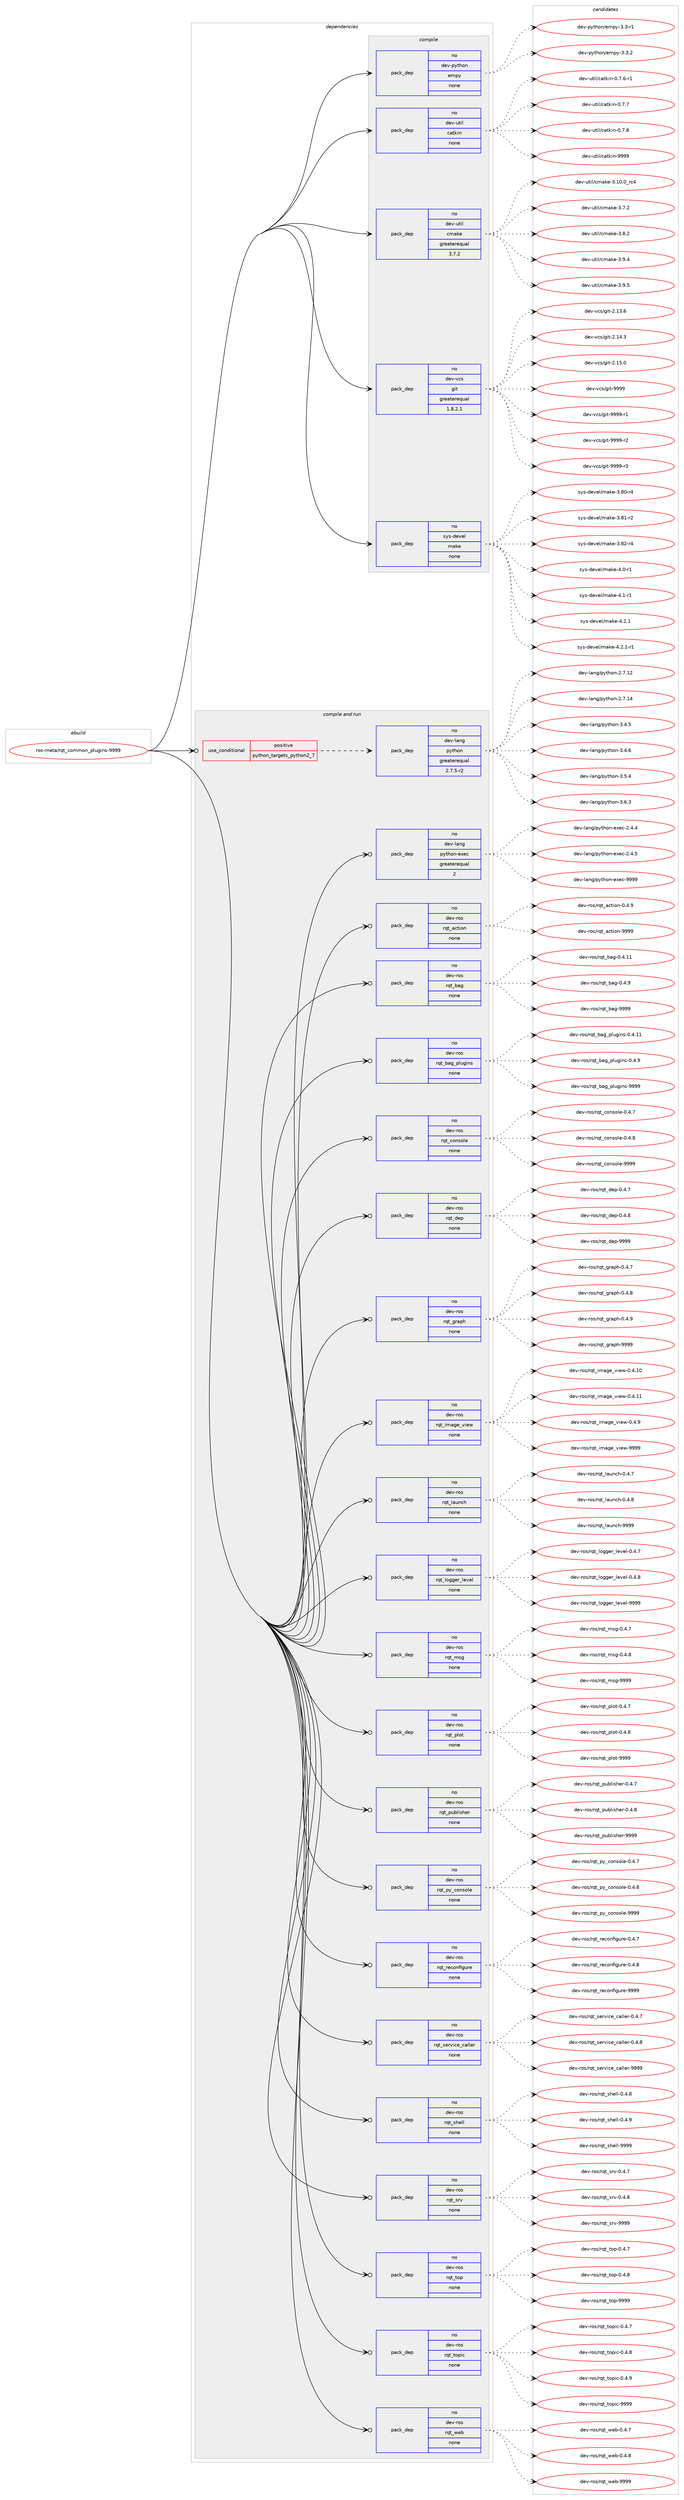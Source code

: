 digraph prolog {

# *************
# Graph options
# *************

newrank=true;
concentrate=true;
compound=true;
graph [rankdir=LR,fontname=Helvetica,fontsize=10,ranksep=1.5];#, ranksep=2.5, nodesep=0.2];
edge  [arrowhead=vee];
node  [fontname=Helvetica,fontsize=10];

# **********
# The ebuild
# **********

subgraph cluster_leftcol {
color=gray;
rank=same;
label=<<i>ebuild</i>>;
id [label="ros-meta/rqt_common_plugins-9999", color=red, width=4, href="../ros-meta/rqt_common_plugins-9999.svg"];
}

# ****************
# The dependencies
# ****************

subgraph cluster_midcol {
color=gray;
label=<<i>dependencies</i>>;
subgraph cluster_compile {
fillcolor="#eeeeee";
style=filled;
label=<<i>compile</i>>;
subgraph pack326356 {
dependency443090 [label=<<TABLE BORDER="0" CELLBORDER="1" CELLSPACING="0" CELLPADDING="4" WIDTH="220"><TR><TD ROWSPAN="6" CELLPADDING="30">pack_dep</TD></TR><TR><TD WIDTH="110">no</TD></TR><TR><TD>dev-python</TD></TR><TR><TD>empy</TD></TR><TR><TD>none</TD></TR><TR><TD></TD></TR></TABLE>>, shape=none, color=blue];
}
id:e -> dependency443090:w [weight=20,style="solid",arrowhead="vee"];
subgraph pack326357 {
dependency443091 [label=<<TABLE BORDER="0" CELLBORDER="1" CELLSPACING="0" CELLPADDING="4" WIDTH="220"><TR><TD ROWSPAN="6" CELLPADDING="30">pack_dep</TD></TR><TR><TD WIDTH="110">no</TD></TR><TR><TD>dev-util</TD></TR><TR><TD>catkin</TD></TR><TR><TD>none</TD></TR><TR><TD></TD></TR></TABLE>>, shape=none, color=blue];
}
id:e -> dependency443091:w [weight=20,style="solid",arrowhead="vee"];
subgraph pack326358 {
dependency443092 [label=<<TABLE BORDER="0" CELLBORDER="1" CELLSPACING="0" CELLPADDING="4" WIDTH="220"><TR><TD ROWSPAN="6" CELLPADDING="30">pack_dep</TD></TR><TR><TD WIDTH="110">no</TD></TR><TR><TD>dev-util</TD></TR><TR><TD>cmake</TD></TR><TR><TD>greaterequal</TD></TR><TR><TD>3.7.2</TD></TR></TABLE>>, shape=none, color=blue];
}
id:e -> dependency443092:w [weight=20,style="solid",arrowhead="vee"];
subgraph pack326359 {
dependency443093 [label=<<TABLE BORDER="0" CELLBORDER="1" CELLSPACING="0" CELLPADDING="4" WIDTH="220"><TR><TD ROWSPAN="6" CELLPADDING="30">pack_dep</TD></TR><TR><TD WIDTH="110">no</TD></TR><TR><TD>dev-vcs</TD></TR><TR><TD>git</TD></TR><TR><TD>greaterequal</TD></TR><TR><TD>1.8.2.1</TD></TR></TABLE>>, shape=none, color=blue];
}
id:e -> dependency443093:w [weight=20,style="solid",arrowhead="vee"];
subgraph pack326360 {
dependency443094 [label=<<TABLE BORDER="0" CELLBORDER="1" CELLSPACING="0" CELLPADDING="4" WIDTH="220"><TR><TD ROWSPAN="6" CELLPADDING="30">pack_dep</TD></TR><TR><TD WIDTH="110">no</TD></TR><TR><TD>sys-devel</TD></TR><TR><TD>make</TD></TR><TR><TD>none</TD></TR><TR><TD></TD></TR></TABLE>>, shape=none, color=blue];
}
id:e -> dependency443094:w [weight=20,style="solid",arrowhead="vee"];
}
subgraph cluster_compileandrun {
fillcolor="#eeeeee";
style=filled;
label=<<i>compile and run</i>>;
subgraph cond109085 {
dependency443095 [label=<<TABLE BORDER="0" CELLBORDER="1" CELLSPACING="0" CELLPADDING="4"><TR><TD ROWSPAN="3" CELLPADDING="10">use_conditional</TD></TR><TR><TD>positive</TD></TR><TR><TD>python_targets_python2_7</TD></TR></TABLE>>, shape=none, color=red];
subgraph pack326361 {
dependency443096 [label=<<TABLE BORDER="0" CELLBORDER="1" CELLSPACING="0" CELLPADDING="4" WIDTH="220"><TR><TD ROWSPAN="6" CELLPADDING="30">pack_dep</TD></TR><TR><TD WIDTH="110">no</TD></TR><TR><TD>dev-lang</TD></TR><TR><TD>python</TD></TR><TR><TD>greaterequal</TD></TR><TR><TD>2.7.5-r2</TD></TR></TABLE>>, shape=none, color=blue];
}
dependency443095:e -> dependency443096:w [weight=20,style="dashed",arrowhead="vee"];
}
id:e -> dependency443095:w [weight=20,style="solid",arrowhead="odotvee"];
subgraph pack326362 {
dependency443097 [label=<<TABLE BORDER="0" CELLBORDER="1" CELLSPACING="0" CELLPADDING="4" WIDTH="220"><TR><TD ROWSPAN="6" CELLPADDING="30">pack_dep</TD></TR><TR><TD WIDTH="110">no</TD></TR><TR><TD>dev-lang</TD></TR><TR><TD>python-exec</TD></TR><TR><TD>greaterequal</TD></TR><TR><TD>2</TD></TR></TABLE>>, shape=none, color=blue];
}
id:e -> dependency443097:w [weight=20,style="solid",arrowhead="odotvee"];
subgraph pack326363 {
dependency443098 [label=<<TABLE BORDER="0" CELLBORDER="1" CELLSPACING="0" CELLPADDING="4" WIDTH="220"><TR><TD ROWSPAN="6" CELLPADDING="30">pack_dep</TD></TR><TR><TD WIDTH="110">no</TD></TR><TR><TD>dev-ros</TD></TR><TR><TD>rqt_action</TD></TR><TR><TD>none</TD></TR><TR><TD></TD></TR></TABLE>>, shape=none, color=blue];
}
id:e -> dependency443098:w [weight=20,style="solid",arrowhead="odotvee"];
subgraph pack326364 {
dependency443099 [label=<<TABLE BORDER="0" CELLBORDER="1" CELLSPACING="0" CELLPADDING="4" WIDTH="220"><TR><TD ROWSPAN="6" CELLPADDING="30">pack_dep</TD></TR><TR><TD WIDTH="110">no</TD></TR><TR><TD>dev-ros</TD></TR><TR><TD>rqt_bag</TD></TR><TR><TD>none</TD></TR><TR><TD></TD></TR></TABLE>>, shape=none, color=blue];
}
id:e -> dependency443099:w [weight=20,style="solid",arrowhead="odotvee"];
subgraph pack326365 {
dependency443100 [label=<<TABLE BORDER="0" CELLBORDER="1" CELLSPACING="0" CELLPADDING="4" WIDTH="220"><TR><TD ROWSPAN="6" CELLPADDING="30">pack_dep</TD></TR><TR><TD WIDTH="110">no</TD></TR><TR><TD>dev-ros</TD></TR><TR><TD>rqt_bag_plugins</TD></TR><TR><TD>none</TD></TR><TR><TD></TD></TR></TABLE>>, shape=none, color=blue];
}
id:e -> dependency443100:w [weight=20,style="solid",arrowhead="odotvee"];
subgraph pack326366 {
dependency443101 [label=<<TABLE BORDER="0" CELLBORDER="1" CELLSPACING="0" CELLPADDING="4" WIDTH="220"><TR><TD ROWSPAN="6" CELLPADDING="30">pack_dep</TD></TR><TR><TD WIDTH="110">no</TD></TR><TR><TD>dev-ros</TD></TR><TR><TD>rqt_console</TD></TR><TR><TD>none</TD></TR><TR><TD></TD></TR></TABLE>>, shape=none, color=blue];
}
id:e -> dependency443101:w [weight=20,style="solid",arrowhead="odotvee"];
subgraph pack326367 {
dependency443102 [label=<<TABLE BORDER="0" CELLBORDER="1" CELLSPACING="0" CELLPADDING="4" WIDTH="220"><TR><TD ROWSPAN="6" CELLPADDING="30">pack_dep</TD></TR><TR><TD WIDTH="110">no</TD></TR><TR><TD>dev-ros</TD></TR><TR><TD>rqt_dep</TD></TR><TR><TD>none</TD></TR><TR><TD></TD></TR></TABLE>>, shape=none, color=blue];
}
id:e -> dependency443102:w [weight=20,style="solid",arrowhead="odotvee"];
subgraph pack326368 {
dependency443103 [label=<<TABLE BORDER="0" CELLBORDER="1" CELLSPACING="0" CELLPADDING="4" WIDTH="220"><TR><TD ROWSPAN="6" CELLPADDING="30">pack_dep</TD></TR><TR><TD WIDTH="110">no</TD></TR><TR><TD>dev-ros</TD></TR><TR><TD>rqt_graph</TD></TR><TR><TD>none</TD></TR><TR><TD></TD></TR></TABLE>>, shape=none, color=blue];
}
id:e -> dependency443103:w [weight=20,style="solid",arrowhead="odotvee"];
subgraph pack326369 {
dependency443104 [label=<<TABLE BORDER="0" CELLBORDER="1" CELLSPACING="0" CELLPADDING="4" WIDTH="220"><TR><TD ROWSPAN="6" CELLPADDING="30">pack_dep</TD></TR><TR><TD WIDTH="110">no</TD></TR><TR><TD>dev-ros</TD></TR><TR><TD>rqt_image_view</TD></TR><TR><TD>none</TD></TR><TR><TD></TD></TR></TABLE>>, shape=none, color=blue];
}
id:e -> dependency443104:w [weight=20,style="solid",arrowhead="odotvee"];
subgraph pack326370 {
dependency443105 [label=<<TABLE BORDER="0" CELLBORDER="1" CELLSPACING="0" CELLPADDING="4" WIDTH="220"><TR><TD ROWSPAN="6" CELLPADDING="30">pack_dep</TD></TR><TR><TD WIDTH="110">no</TD></TR><TR><TD>dev-ros</TD></TR><TR><TD>rqt_launch</TD></TR><TR><TD>none</TD></TR><TR><TD></TD></TR></TABLE>>, shape=none, color=blue];
}
id:e -> dependency443105:w [weight=20,style="solid",arrowhead="odotvee"];
subgraph pack326371 {
dependency443106 [label=<<TABLE BORDER="0" CELLBORDER="1" CELLSPACING="0" CELLPADDING="4" WIDTH="220"><TR><TD ROWSPAN="6" CELLPADDING="30">pack_dep</TD></TR><TR><TD WIDTH="110">no</TD></TR><TR><TD>dev-ros</TD></TR><TR><TD>rqt_logger_level</TD></TR><TR><TD>none</TD></TR><TR><TD></TD></TR></TABLE>>, shape=none, color=blue];
}
id:e -> dependency443106:w [weight=20,style="solid",arrowhead="odotvee"];
subgraph pack326372 {
dependency443107 [label=<<TABLE BORDER="0" CELLBORDER="1" CELLSPACING="0" CELLPADDING="4" WIDTH="220"><TR><TD ROWSPAN="6" CELLPADDING="30">pack_dep</TD></TR><TR><TD WIDTH="110">no</TD></TR><TR><TD>dev-ros</TD></TR><TR><TD>rqt_msg</TD></TR><TR><TD>none</TD></TR><TR><TD></TD></TR></TABLE>>, shape=none, color=blue];
}
id:e -> dependency443107:w [weight=20,style="solid",arrowhead="odotvee"];
subgraph pack326373 {
dependency443108 [label=<<TABLE BORDER="0" CELLBORDER="1" CELLSPACING="0" CELLPADDING="4" WIDTH="220"><TR><TD ROWSPAN="6" CELLPADDING="30">pack_dep</TD></TR><TR><TD WIDTH="110">no</TD></TR><TR><TD>dev-ros</TD></TR><TR><TD>rqt_plot</TD></TR><TR><TD>none</TD></TR><TR><TD></TD></TR></TABLE>>, shape=none, color=blue];
}
id:e -> dependency443108:w [weight=20,style="solid",arrowhead="odotvee"];
subgraph pack326374 {
dependency443109 [label=<<TABLE BORDER="0" CELLBORDER="1" CELLSPACING="0" CELLPADDING="4" WIDTH="220"><TR><TD ROWSPAN="6" CELLPADDING="30">pack_dep</TD></TR><TR><TD WIDTH="110">no</TD></TR><TR><TD>dev-ros</TD></TR><TR><TD>rqt_publisher</TD></TR><TR><TD>none</TD></TR><TR><TD></TD></TR></TABLE>>, shape=none, color=blue];
}
id:e -> dependency443109:w [weight=20,style="solid",arrowhead="odotvee"];
subgraph pack326375 {
dependency443110 [label=<<TABLE BORDER="0" CELLBORDER="1" CELLSPACING="0" CELLPADDING="4" WIDTH="220"><TR><TD ROWSPAN="6" CELLPADDING="30">pack_dep</TD></TR><TR><TD WIDTH="110">no</TD></TR><TR><TD>dev-ros</TD></TR><TR><TD>rqt_py_console</TD></TR><TR><TD>none</TD></TR><TR><TD></TD></TR></TABLE>>, shape=none, color=blue];
}
id:e -> dependency443110:w [weight=20,style="solid",arrowhead="odotvee"];
subgraph pack326376 {
dependency443111 [label=<<TABLE BORDER="0" CELLBORDER="1" CELLSPACING="0" CELLPADDING="4" WIDTH="220"><TR><TD ROWSPAN="6" CELLPADDING="30">pack_dep</TD></TR><TR><TD WIDTH="110">no</TD></TR><TR><TD>dev-ros</TD></TR><TR><TD>rqt_reconfigure</TD></TR><TR><TD>none</TD></TR><TR><TD></TD></TR></TABLE>>, shape=none, color=blue];
}
id:e -> dependency443111:w [weight=20,style="solid",arrowhead="odotvee"];
subgraph pack326377 {
dependency443112 [label=<<TABLE BORDER="0" CELLBORDER="1" CELLSPACING="0" CELLPADDING="4" WIDTH="220"><TR><TD ROWSPAN="6" CELLPADDING="30">pack_dep</TD></TR><TR><TD WIDTH="110">no</TD></TR><TR><TD>dev-ros</TD></TR><TR><TD>rqt_service_caller</TD></TR><TR><TD>none</TD></TR><TR><TD></TD></TR></TABLE>>, shape=none, color=blue];
}
id:e -> dependency443112:w [weight=20,style="solid",arrowhead="odotvee"];
subgraph pack326378 {
dependency443113 [label=<<TABLE BORDER="0" CELLBORDER="1" CELLSPACING="0" CELLPADDING="4" WIDTH="220"><TR><TD ROWSPAN="6" CELLPADDING="30">pack_dep</TD></TR><TR><TD WIDTH="110">no</TD></TR><TR><TD>dev-ros</TD></TR><TR><TD>rqt_shell</TD></TR><TR><TD>none</TD></TR><TR><TD></TD></TR></TABLE>>, shape=none, color=blue];
}
id:e -> dependency443113:w [weight=20,style="solid",arrowhead="odotvee"];
subgraph pack326379 {
dependency443114 [label=<<TABLE BORDER="0" CELLBORDER="1" CELLSPACING="0" CELLPADDING="4" WIDTH="220"><TR><TD ROWSPAN="6" CELLPADDING="30">pack_dep</TD></TR><TR><TD WIDTH="110">no</TD></TR><TR><TD>dev-ros</TD></TR><TR><TD>rqt_srv</TD></TR><TR><TD>none</TD></TR><TR><TD></TD></TR></TABLE>>, shape=none, color=blue];
}
id:e -> dependency443114:w [weight=20,style="solid",arrowhead="odotvee"];
subgraph pack326380 {
dependency443115 [label=<<TABLE BORDER="0" CELLBORDER="1" CELLSPACING="0" CELLPADDING="4" WIDTH="220"><TR><TD ROWSPAN="6" CELLPADDING="30">pack_dep</TD></TR><TR><TD WIDTH="110">no</TD></TR><TR><TD>dev-ros</TD></TR><TR><TD>rqt_top</TD></TR><TR><TD>none</TD></TR><TR><TD></TD></TR></TABLE>>, shape=none, color=blue];
}
id:e -> dependency443115:w [weight=20,style="solid",arrowhead="odotvee"];
subgraph pack326381 {
dependency443116 [label=<<TABLE BORDER="0" CELLBORDER="1" CELLSPACING="0" CELLPADDING="4" WIDTH="220"><TR><TD ROWSPAN="6" CELLPADDING="30">pack_dep</TD></TR><TR><TD WIDTH="110">no</TD></TR><TR><TD>dev-ros</TD></TR><TR><TD>rqt_topic</TD></TR><TR><TD>none</TD></TR><TR><TD></TD></TR></TABLE>>, shape=none, color=blue];
}
id:e -> dependency443116:w [weight=20,style="solid",arrowhead="odotvee"];
subgraph pack326382 {
dependency443117 [label=<<TABLE BORDER="0" CELLBORDER="1" CELLSPACING="0" CELLPADDING="4" WIDTH="220"><TR><TD ROWSPAN="6" CELLPADDING="30">pack_dep</TD></TR><TR><TD WIDTH="110">no</TD></TR><TR><TD>dev-ros</TD></TR><TR><TD>rqt_web</TD></TR><TR><TD>none</TD></TR><TR><TD></TD></TR></TABLE>>, shape=none, color=blue];
}
id:e -> dependency443117:w [weight=20,style="solid",arrowhead="odotvee"];
}
subgraph cluster_run {
fillcolor="#eeeeee";
style=filled;
label=<<i>run</i>>;
}
}

# **************
# The candidates
# **************

subgraph cluster_choices {
rank=same;
color=gray;
label=<<i>candidates</i>>;

subgraph choice326356 {
color=black;
nodesep=1;
choice1001011184511212111610411111047101109112121455146514511449 [label="dev-python/empy-3.3-r1", color=red, width=4,href="../dev-python/empy-3.3-r1.svg"];
choice1001011184511212111610411111047101109112121455146514650 [label="dev-python/empy-3.3.2", color=red, width=4,href="../dev-python/empy-3.3.2.svg"];
dependency443090:e -> choice1001011184511212111610411111047101109112121455146514511449:w [style=dotted,weight="100"];
dependency443090:e -> choice1001011184511212111610411111047101109112121455146514650:w [style=dotted,weight="100"];
}
subgraph choice326357 {
color=black;
nodesep=1;
choice100101118451171161051084799971161071051104548465546544511449 [label="dev-util/catkin-0.7.6-r1", color=red, width=4,href="../dev-util/catkin-0.7.6-r1.svg"];
choice10010111845117116105108479997116107105110454846554655 [label="dev-util/catkin-0.7.7", color=red, width=4,href="../dev-util/catkin-0.7.7.svg"];
choice10010111845117116105108479997116107105110454846554656 [label="dev-util/catkin-0.7.8", color=red, width=4,href="../dev-util/catkin-0.7.8.svg"];
choice100101118451171161051084799971161071051104557575757 [label="dev-util/catkin-9999", color=red, width=4,href="../dev-util/catkin-9999.svg"];
dependency443091:e -> choice100101118451171161051084799971161071051104548465546544511449:w [style=dotted,weight="100"];
dependency443091:e -> choice10010111845117116105108479997116107105110454846554655:w [style=dotted,weight="100"];
dependency443091:e -> choice10010111845117116105108479997116107105110454846554656:w [style=dotted,weight="100"];
dependency443091:e -> choice100101118451171161051084799971161071051104557575757:w [style=dotted,weight="100"];
}
subgraph choice326358 {
color=black;
nodesep=1;
choice1001011184511711610510847991099710710145514649484648951149952 [label="dev-util/cmake-3.10.0_rc4", color=red, width=4,href="../dev-util/cmake-3.10.0_rc4.svg"];
choice10010111845117116105108479910997107101455146554650 [label="dev-util/cmake-3.7.2", color=red, width=4,href="../dev-util/cmake-3.7.2.svg"];
choice10010111845117116105108479910997107101455146564650 [label="dev-util/cmake-3.8.2", color=red, width=4,href="../dev-util/cmake-3.8.2.svg"];
choice10010111845117116105108479910997107101455146574652 [label="dev-util/cmake-3.9.4", color=red, width=4,href="../dev-util/cmake-3.9.4.svg"];
choice10010111845117116105108479910997107101455146574653 [label="dev-util/cmake-3.9.5", color=red, width=4,href="../dev-util/cmake-3.9.5.svg"];
dependency443092:e -> choice1001011184511711610510847991099710710145514649484648951149952:w [style=dotted,weight="100"];
dependency443092:e -> choice10010111845117116105108479910997107101455146554650:w [style=dotted,weight="100"];
dependency443092:e -> choice10010111845117116105108479910997107101455146564650:w [style=dotted,weight="100"];
dependency443092:e -> choice10010111845117116105108479910997107101455146574652:w [style=dotted,weight="100"];
dependency443092:e -> choice10010111845117116105108479910997107101455146574653:w [style=dotted,weight="100"];
}
subgraph choice326359 {
color=black;
nodesep=1;
choice10010111845118991154710310511645504649514654 [label="dev-vcs/git-2.13.6", color=red, width=4,href="../dev-vcs/git-2.13.6.svg"];
choice10010111845118991154710310511645504649524651 [label="dev-vcs/git-2.14.3", color=red, width=4,href="../dev-vcs/git-2.14.3.svg"];
choice10010111845118991154710310511645504649534648 [label="dev-vcs/git-2.15.0", color=red, width=4,href="../dev-vcs/git-2.15.0.svg"];
choice1001011184511899115471031051164557575757 [label="dev-vcs/git-9999", color=red, width=4,href="../dev-vcs/git-9999.svg"];
choice10010111845118991154710310511645575757574511449 [label="dev-vcs/git-9999-r1", color=red, width=4,href="../dev-vcs/git-9999-r1.svg"];
choice10010111845118991154710310511645575757574511450 [label="dev-vcs/git-9999-r2", color=red, width=4,href="../dev-vcs/git-9999-r2.svg"];
choice10010111845118991154710310511645575757574511451 [label="dev-vcs/git-9999-r3", color=red, width=4,href="../dev-vcs/git-9999-r3.svg"];
dependency443093:e -> choice10010111845118991154710310511645504649514654:w [style=dotted,weight="100"];
dependency443093:e -> choice10010111845118991154710310511645504649524651:w [style=dotted,weight="100"];
dependency443093:e -> choice10010111845118991154710310511645504649534648:w [style=dotted,weight="100"];
dependency443093:e -> choice1001011184511899115471031051164557575757:w [style=dotted,weight="100"];
dependency443093:e -> choice10010111845118991154710310511645575757574511449:w [style=dotted,weight="100"];
dependency443093:e -> choice10010111845118991154710310511645575757574511450:w [style=dotted,weight="100"];
dependency443093:e -> choice10010111845118991154710310511645575757574511451:w [style=dotted,weight="100"];
}
subgraph choice326360 {
color=black;
nodesep=1;
choice11512111545100101118101108471099710710145514656484511452 [label="sys-devel/make-3.80-r4", color=red, width=4,href="../sys-devel/make-3.80-r4.svg"];
choice11512111545100101118101108471099710710145514656494511450 [label="sys-devel/make-3.81-r2", color=red, width=4,href="../sys-devel/make-3.81-r2.svg"];
choice11512111545100101118101108471099710710145514656504511452 [label="sys-devel/make-3.82-r4", color=red, width=4,href="../sys-devel/make-3.82-r4.svg"];
choice115121115451001011181011084710997107101455246484511449 [label="sys-devel/make-4.0-r1", color=red, width=4,href="../sys-devel/make-4.0-r1.svg"];
choice115121115451001011181011084710997107101455246494511449 [label="sys-devel/make-4.1-r1", color=red, width=4,href="../sys-devel/make-4.1-r1.svg"];
choice115121115451001011181011084710997107101455246504649 [label="sys-devel/make-4.2.1", color=red, width=4,href="../sys-devel/make-4.2.1.svg"];
choice1151211154510010111810110847109971071014552465046494511449 [label="sys-devel/make-4.2.1-r1", color=red, width=4,href="../sys-devel/make-4.2.1-r1.svg"];
dependency443094:e -> choice11512111545100101118101108471099710710145514656484511452:w [style=dotted,weight="100"];
dependency443094:e -> choice11512111545100101118101108471099710710145514656494511450:w [style=dotted,weight="100"];
dependency443094:e -> choice11512111545100101118101108471099710710145514656504511452:w [style=dotted,weight="100"];
dependency443094:e -> choice115121115451001011181011084710997107101455246484511449:w [style=dotted,weight="100"];
dependency443094:e -> choice115121115451001011181011084710997107101455246494511449:w [style=dotted,weight="100"];
dependency443094:e -> choice115121115451001011181011084710997107101455246504649:w [style=dotted,weight="100"];
dependency443094:e -> choice1151211154510010111810110847109971071014552465046494511449:w [style=dotted,weight="100"];
}
subgraph choice326361 {
color=black;
nodesep=1;
choice10010111845108971101034711212111610411111045504655464950 [label="dev-lang/python-2.7.12", color=red, width=4,href="../dev-lang/python-2.7.12.svg"];
choice10010111845108971101034711212111610411111045504655464952 [label="dev-lang/python-2.7.14", color=red, width=4,href="../dev-lang/python-2.7.14.svg"];
choice100101118451089711010347112121116104111110455146524653 [label="dev-lang/python-3.4.5", color=red, width=4,href="../dev-lang/python-3.4.5.svg"];
choice100101118451089711010347112121116104111110455146524654 [label="dev-lang/python-3.4.6", color=red, width=4,href="../dev-lang/python-3.4.6.svg"];
choice100101118451089711010347112121116104111110455146534652 [label="dev-lang/python-3.5.4", color=red, width=4,href="../dev-lang/python-3.5.4.svg"];
choice100101118451089711010347112121116104111110455146544651 [label="dev-lang/python-3.6.3", color=red, width=4,href="../dev-lang/python-3.6.3.svg"];
dependency443096:e -> choice10010111845108971101034711212111610411111045504655464950:w [style=dotted,weight="100"];
dependency443096:e -> choice10010111845108971101034711212111610411111045504655464952:w [style=dotted,weight="100"];
dependency443096:e -> choice100101118451089711010347112121116104111110455146524653:w [style=dotted,weight="100"];
dependency443096:e -> choice100101118451089711010347112121116104111110455146524654:w [style=dotted,weight="100"];
dependency443096:e -> choice100101118451089711010347112121116104111110455146534652:w [style=dotted,weight="100"];
dependency443096:e -> choice100101118451089711010347112121116104111110455146544651:w [style=dotted,weight="100"];
}
subgraph choice326362 {
color=black;
nodesep=1;
choice1001011184510897110103471121211161041111104510112010199455046524652 [label="dev-lang/python-exec-2.4.4", color=red, width=4,href="../dev-lang/python-exec-2.4.4.svg"];
choice1001011184510897110103471121211161041111104510112010199455046524653 [label="dev-lang/python-exec-2.4.5", color=red, width=4,href="../dev-lang/python-exec-2.4.5.svg"];
choice10010111845108971101034711212111610411111045101120101994557575757 [label="dev-lang/python-exec-9999", color=red, width=4,href="../dev-lang/python-exec-9999.svg"];
dependency443097:e -> choice1001011184510897110103471121211161041111104510112010199455046524652:w [style=dotted,weight="100"];
dependency443097:e -> choice1001011184510897110103471121211161041111104510112010199455046524653:w [style=dotted,weight="100"];
dependency443097:e -> choice10010111845108971101034711212111610411111045101120101994557575757:w [style=dotted,weight="100"];
}
subgraph choice326363 {
color=black;
nodesep=1;
choice1001011184511411111547114113116959799116105111110454846524657 [label="dev-ros/rqt_action-0.4.9", color=red, width=4,href="../dev-ros/rqt_action-0.4.9.svg"];
choice10010111845114111115471141131169597991161051111104557575757 [label="dev-ros/rqt_action-9999", color=red, width=4,href="../dev-ros/rqt_action-9999.svg"];
dependency443098:e -> choice1001011184511411111547114113116959799116105111110454846524657:w [style=dotted,weight="100"];
dependency443098:e -> choice10010111845114111115471141131169597991161051111104557575757:w [style=dotted,weight="100"];
}
subgraph choice326364 {
color=black;
nodesep=1;
choice100101118451141111154711411311695989710345484652464949 [label="dev-ros/rqt_bag-0.4.11", color=red, width=4,href="../dev-ros/rqt_bag-0.4.11.svg"];
choice1001011184511411111547114113116959897103454846524657 [label="dev-ros/rqt_bag-0.4.9", color=red, width=4,href="../dev-ros/rqt_bag-0.4.9.svg"];
choice10010111845114111115471141131169598971034557575757 [label="dev-ros/rqt_bag-9999", color=red, width=4,href="../dev-ros/rqt_bag-9999.svg"];
dependency443099:e -> choice100101118451141111154711411311695989710345484652464949:w [style=dotted,weight="100"];
dependency443099:e -> choice1001011184511411111547114113116959897103454846524657:w [style=dotted,weight="100"];
dependency443099:e -> choice10010111845114111115471141131169598971034557575757:w [style=dotted,weight="100"];
}
subgraph choice326365 {
color=black;
nodesep=1;
choice10010111845114111115471141131169598971039511210811710310511011545484652464949 [label="dev-ros/rqt_bag_plugins-0.4.11", color=red, width=4,href="../dev-ros/rqt_bag_plugins-0.4.11.svg"];
choice100101118451141111154711411311695989710395112108117103105110115454846524657 [label="dev-ros/rqt_bag_plugins-0.4.9", color=red, width=4,href="../dev-ros/rqt_bag_plugins-0.4.9.svg"];
choice1001011184511411111547114113116959897103951121081171031051101154557575757 [label="dev-ros/rqt_bag_plugins-9999", color=red, width=4,href="../dev-ros/rqt_bag_plugins-9999.svg"];
dependency443100:e -> choice10010111845114111115471141131169598971039511210811710310511011545484652464949:w [style=dotted,weight="100"];
dependency443100:e -> choice100101118451141111154711411311695989710395112108117103105110115454846524657:w [style=dotted,weight="100"];
dependency443100:e -> choice1001011184511411111547114113116959897103951121081171031051101154557575757:w [style=dotted,weight="100"];
}
subgraph choice326366 {
color=black;
nodesep=1;
choice10010111845114111115471141131169599111110115111108101454846524655 [label="dev-ros/rqt_console-0.4.7", color=red, width=4,href="../dev-ros/rqt_console-0.4.7.svg"];
choice10010111845114111115471141131169599111110115111108101454846524656 [label="dev-ros/rqt_console-0.4.8", color=red, width=4,href="../dev-ros/rqt_console-0.4.8.svg"];
choice100101118451141111154711411311695991111101151111081014557575757 [label="dev-ros/rqt_console-9999", color=red, width=4,href="../dev-ros/rqt_console-9999.svg"];
dependency443101:e -> choice10010111845114111115471141131169599111110115111108101454846524655:w [style=dotted,weight="100"];
dependency443101:e -> choice10010111845114111115471141131169599111110115111108101454846524656:w [style=dotted,weight="100"];
dependency443101:e -> choice100101118451141111154711411311695991111101151111081014557575757:w [style=dotted,weight="100"];
}
subgraph choice326367 {
color=black;
nodesep=1;
choice100101118451141111154711411311695100101112454846524655 [label="dev-ros/rqt_dep-0.4.7", color=red, width=4,href="../dev-ros/rqt_dep-0.4.7.svg"];
choice100101118451141111154711411311695100101112454846524656 [label="dev-ros/rqt_dep-0.4.8", color=red, width=4,href="../dev-ros/rqt_dep-0.4.8.svg"];
choice1001011184511411111547114113116951001011124557575757 [label="dev-ros/rqt_dep-9999", color=red, width=4,href="../dev-ros/rqt_dep-9999.svg"];
dependency443102:e -> choice100101118451141111154711411311695100101112454846524655:w [style=dotted,weight="100"];
dependency443102:e -> choice100101118451141111154711411311695100101112454846524656:w [style=dotted,weight="100"];
dependency443102:e -> choice1001011184511411111547114113116951001011124557575757:w [style=dotted,weight="100"];
}
subgraph choice326368 {
color=black;
nodesep=1;
choice10010111845114111115471141131169510311497112104454846524655 [label="dev-ros/rqt_graph-0.4.7", color=red, width=4,href="../dev-ros/rqt_graph-0.4.7.svg"];
choice10010111845114111115471141131169510311497112104454846524656 [label="dev-ros/rqt_graph-0.4.8", color=red, width=4,href="../dev-ros/rqt_graph-0.4.8.svg"];
choice10010111845114111115471141131169510311497112104454846524657 [label="dev-ros/rqt_graph-0.4.9", color=red, width=4,href="../dev-ros/rqt_graph-0.4.9.svg"];
choice100101118451141111154711411311695103114971121044557575757 [label="dev-ros/rqt_graph-9999", color=red, width=4,href="../dev-ros/rqt_graph-9999.svg"];
dependency443103:e -> choice10010111845114111115471141131169510311497112104454846524655:w [style=dotted,weight="100"];
dependency443103:e -> choice10010111845114111115471141131169510311497112104454846524656:w [style=dotted,weight="100"];
dependency443103:e -> choice10010111845114111115471141131169510311497112104454846524657:w [style=dotted,weight="100"];
dependency443103:e -> choice100101118451141111154711411311695103114971121044557575757:w [style=dotted,weight="100"];
}
subgraph choice326369 {
color=black;
nodesep=1;
choice100101118451141111154711411311695105109971031019511810510111945484652464948 [label="dev-ros/rqt_image_view-0.4.10", color=red, width=4,href="../dev-ros/rqt_image_view-0.4.10.svg"];
choice100101118451141111154711411311695105109971031019511810510111945484652464949 [label="dev-ros/rqt_image_view-0.4.11", color=red, width=4,href="../dev-ros/rqt_image_view-0.4.11.svg"];
choice1001011184511411111547114113116951051099710310195118105101119454846524657 [label="dev-ros/rqt_image_view-0.4.9", color=red, width=4,href="../dev-ros/rqt_image_view-0.4.9.svg"];
choice10010111845114111115471141131169510510997103101951181051011194557575757 [label="dev-ros/rqt_image_view-9999", color=red, width=4,href="../dev-ros/rqt_image_view-9999.svg"];
dependency443104:e -> choice100101118451141111154711411311695105109971031019511810510111945484652464948:w [style=dotted,weight="100"];
dependency443104:e -> choice100101118451141111154711411311695105109971031019511810510111945484652464949:w [style=dotted,weight="100"];
dependency443104:e -> choice1001011184511411111547114113116951051099710310195118105101119454846524657:w [style=dotted,weight="100"];
dependency443104:e -> choice10010111845114111115471141131169510510997103101951181051011194557575757:w [style=dotted,weight="100"];
}
subgraph choice326370 {
color=black;
nodesep=1;
choice1001011184511411111547114113116951089711711099104454846524655 [label="dev-ros/rqt_launch-0.4.7", color=red, width=4,href="../dev-ros/rqt_launch-0.4.7.svg"];
choice1001011184511411111547114113116951089711711099104454846524656 [label="dev-ros/rqt_launch-0.4.8", color=red, width=4,href="../dev-ros/rqt_launch-0.4.8.svg"];
choice10010111845114111115471141131169510897117110991044557575757 [label="dev-ros/rqt_launch-9999", color=red, width=4,href="../dev-ros/rqt_launch-9999.svg"];
dependency443105:e -> choice1001011184511411111547114113116951089711711099104454846524655:w [style=dotted,weight="100"];
dependency443105:e -> choice1001011184511411111547114113116951089711711099104454846524656:w [style=dotted,weight="100"];
dependency443105:e -> choice10010111845114111115471141131169510897117110991044557575757:w [style=dotted,weight="100"];
}
subgraph choice326371 {
color=black;
nodesep=1;
choice10010111845114111115471141131169510811110310310111495108101118101108454846524655 [label="dev-ros/rqt_logger_level-0.4.7", color=red, width=4,href="../dev-ros/rqt_logger_level-0.4.7.svg"];
choice10010111845114111115471141131169510811110310310111495108101118101108454846524656 [label="dev-ros/rqt_logger_level-0.4.8", color=red, width=4,href="../dev-ros/rqt_logger_level-0.4.8.svg"];
choice100101118451141111154711411311695108111103103101114951081011181011084557575757 [label="dev-ros/rqt_logger_level-9999", color=red, width=4,href="../dev-ros/rqt_logger_level-9999.svg"];
dependency443106:e -> choice10010111845114111115471141131169510811110310310111495108101118101108454846524655:w [style=dotted,weight="100"];
dependency443106:e -> choice10010111845114111115471141131169510811110310310111495108101118101108454846524656:w [style=dotted,weight="100"];
dependency443106:e -> choice100101118451141111154711411311695108111103103101114951081011181011084557575757:w [style=dotted,weight="100"];
}
subgraph choice326372 {
color=black;
nodesep=1;
choice100101118451141111154711411311695109115103454846524655 [label="dev-ros/rqt_msg-0.4.7", color=red, width=4,href="../dev-ros/rqt_msg-0.4.7.svg"];
choice100101118451141111154711411311695109115103454846524656 [label="dev-ros/rqt_msg-0.4.8", color=red, width=4,href="../dev-ros/rqt_msg-0.4.8.svg"];
choice1001011184511411111547114113116951091151034557575757 [label="dev-ros/rqt_msg-9999", color=red, width=4,href="../dev-ros/rqt_msg-9999.svg"];
dependency443107:e -> choice100101118451141111154711411311695109115103454846524655:w [style=dotted,weight="100"];
dependency443107:e -> choice100101118451141111154711411311695109115103454846524656:w [style=dotted,weight="100"];
dependency443107:e -> choice1001011184511411111547114113116951091151034557575757:w [style=dotted,weight="100"];
}
subgraph choice326373 {
color=black;
nodesep=1;
choice100101118451141111154711411311695112108111116454846524655 [label="dev-ros/rqt_plot-0.4.7", color=red, width=4,href="../dev-ros/rqt_plot-0.4.7.svg"];
choice100101118451141111154711411311695112108111116454846524656 [label="dev-ros/rqt_plot-0.4.8", color=red, width=4,href="../dev-ros/rqt_plot-0.4.8.svg"];
choice1001011184511411111547114113116951121081111164557575757 [label="dev-ros/rqt_plot-9999", color=red, width=4,href="../dev-ros/rqt_plot-9999.svg"];
dependency443108:e -> choice100101118451141111154711411311695112108111116454846524655:w [style=dotted,weight="100"];
dependency443108:e -> choice100101118451141111154711411311695112108111116454846524656:w [style=dotted,weight="100"];
dependency443108:e -> choice1001011184511411111547114113116951121081111164557575757:w [style=dotted,weight="100"];
}
subgraph choice326374 {
color=black;
nodesep=1;
choice10010111845114111115471141131169511211798108105115104101114454846524655 [label="dev-ros/rqt_publisher-0.4.7", color=red, width=4,href="../dev-ros/rqt_publisher-0.4.7.svg"];
choice10010111845114111115471141131169511211798108105115104101114454846524656 [label="dev-ros/rqt_publisher-0.4.8", color=red, width=4,href="../dev-ros/rqt_publisher-0.4.8.svg"];
choice100101118451141111154711411311695112117981081051151041011144557575757 [label="dev-ros/rqt_publisher-9999", color=red, width=4,href="../dev-ros/rqt_publisher-9999.svg"];
dependency443109:e -> choice10010111845114111115471141131169511211798108105115104101114454846524655:w [style=dotted,weight="100"];
dependency443109:e -> choice10010111845114111115471141131169511211798108105115104101114454846524656:w [style=dotted,weight="100"];
dependency443109:e -> choice100101118451141111154711411311695112117981081051151041011144557575757:w [style=dotted,weight="100"];
}
subgraph choice326375 {
color=black;
nodesep=1;
choice1001011184511411111547114113116951121219599111110115111108101454846524655 [label="dev-ros/rqt_py_console-0.4.7", color=red, width=4,href="../dev-ros/rqt_py_console-0.4.7.svg"];
choice1001011184511411111547114113116951121219599111110115111108101454846524656 [label="dev-ros/rqt_py_console-0.4.8", color=red, width=4,href="../dev-ros/rqt_py_console-0.4.8.svg"];
choice10010111845114111115471141131169511212195991111101151111081014557575757 [label="dev-ros/rqt_py_console-9999", color=red, width=4,href="../dev-ros/rqt_py_console-9999.svg"];
dependency443110:e -> choice1001011184511411111547114113116951121219599111110115111108101454846524655:w [style=dotted,weight="100"];
dependency443110:e -> choice1001011184511411111547114113116951121219599111110115111108101454846524656:w [style=dotted,weight="100"];
dependency443110:e -> choice10010111845114111115471141131169511212195991111101151111081014557575757:w [style=dotted,weight="100"];
}
subgraph choice326376 {
color=black;
nodesep=1;
choice10010111845114111115471141131169511410199111110102105103117114101454846524655 [label="dev-ros/rqt_reconfigure-0.4.7", color=red, width=4,href="../dev-ros/rqt_reconfigure-0.4.7.svg"];
choice10010111845114111115471141131169511410199111110102105103117114101454846524656 [label="dev-ros/rqt_reconfigure-0.4.8", color=red, width=4,href="../dev-ros/rqt_reconfigure-0.4.8.svg"];
choice100101118451141111154711411311695114101991111101021051031171141014557575757 [label="dev-ros/rqt_reconfigure-9999", color=red, width=4,href="../dev-ros/rqt_reconfigure-9999.svg"];
dependency443111:e -> choice10010111845114111115471141131169511410199111110102105103117114101454846524655:w [style=dotted,weight="100"];
dependency443111:e -> choice10010111845114111115471141131169511410199111110102105103117114101454846524656:w [style=dotted,weight="100"];
dependency443111:e -> choice100101118451141111154711411311695114101991111101021051031171141014557575757:w [style=dotted,weight="100"];
}
subgraph choice326377 {
color=black;
nodesep=1;
choice10010111845114111115471141131169511510111411810599101959997108108101114454846524655 [label="dev-ros/rqt_service_caller-0.4.7", color=red, width=4,href="../dev-ros/rqt_service_caller-0.4.7.svg"];
choice10010111845114111115471141131169511510111411810599101959997108108101114454846524656 [label="dev-ros/rqt_service_caller-0.4.8", color=red, width=4,href="../dev-ros/rqt_service_caller-0.4.8.svg"];
choice100101118451141111154711411311695115101114118105991019599971081081011144557575757 [label="dev-ros/rqt_service_caller-9999", color=red, width=4,href="../dev-ros/rqt_service_caller-9999.svg"];
dependency443112:e -> choice10010111845114111115471141131169511510111411810599101959997108108101114454846524655:w [style=dotted,weight="100"];
dependency443112:e -> choice10010111845114111115471141131169511510111411810599101959997108108101114454846524656:w [style=dotted,weight="100"];
dependency443112:e -> choice100101118451141111154711411311695115101114118105991019599971081081011144557575757:w [style=dotted,weight="100"];
}
subgraph choice326378 {
color=black;
nodesep=1;
choice100101118451141111154711411311695115104101108108454846524656 [label="dev-ros/rqt_shell-0.4.8", color=red, width=4,href="../dev-ros/rqt_shell-0.4.8.svg"];
choice100101118451141111154711411311695115104101108108454846524657 [label="dev-ros/rqt_shell-0.4.9", color=red, width=4,href="../dev-ros/rqt_shell-0.4.9.svg"];
choice1001011184511411111547114113116951151041011081084557575757 [label="dev-ros/rqt_shell-9999", color=red, width=4,href="../dev-ros/rqt_shell-9999.svg"];
dependency443113:e -> choice100101118451141111154711411311695115104101108108454846524656:w [style=dotted,weight="100"];
dependency443113:e -> choice100101118451141111154711411311695115104101108108454846524657:w [style=dotted,weight="100"];
dependency443113:e -> choice1001011184511411111547114113116951151041011081084557575757:w [style=dotted,weight="100"];
}
subgraph choice326379 {
color=black;
nodesep=1;
choice100101118451141111154711411311695115114118454846524655 [label="dev-ros/rqt_srv-0.4.7", color=red, width=4,href="../dev-ros/rqt_srv-0.4.7.svg"];
choice100101118451141111154711411311695115114118454846524656 [label="dev-ros/rqt_srv-0.4.8", color=red, width=4,href="../dev-ros/rqt_srv-0.4.8.svg"];
choice1001011184511411111547114113116951151141184557575757 [label="dev-ros/rqt_srv-9999", color=red, width=4,href="../dev-ros/rqt_srv-9999.svg"];
dependency443114:e -> choice100101118451141111154711411311695115114118454846524655:w [style=dotted,weight="100"];
dependency443114:e -> choice100101118451141111154711411311695115114118454846524656:w [style=dotted,weight="100"];
dependency443114:e -> choice1001011184511411111547114113116951151141184557575757:w [style=dotted,weight="100"];
}
subgraph choice326380 {
color=black;
nodesep=1;
choice100101118451141111154711411311695116111112454846524655 [label="dev-ros/rqt_top-0.4.7", color=red, width=4,href="../dev-ros/rqt_top-0.4.7.svg"];
choice100101118451141111154711411311695116111112454846524656 [label="dev-ros/rqt_top-0.4.8", color=red, width=4,href="../dev-ros/rqt_top-0.4.8.svg"];
choice1001011184511411111547114113116951161111124557575757 [label="dev-ros/rqt_top-9999", color=red, width=4,href="../dev-ros/rqt_top-9999.svg"];
dependency443115:e -> choice100101118451141111154711411311695116111112454846524655:w [style=dotted,weight="100"];
dependency443115:e -> choice100101118451141111154711411311695116111112454846524656:w [style=dotted,weight="100"];
dependency443115:e -> choice1001011184511411111547114113116951161111124557575757:w [style=dotted,weight="100"];
}
subgraph choice326381 {
color=black;
nodesep=1;
choice10010111845114111115471141131169511611111210599454846524655 [label="dev-ros/rqt_topic-0.4.7", color=red, width=4,href="../dev-ros/rqt_topic-0.4.7.svg"];
choice10010111845114111115471141131169511611111210599454846524656 [label="dev-ros/rqt_topic-0.4.8", color=red, width=4,href="../dev-ros/rqt_topic-0.4.8.svg"];
choice10010111845114111115471141131169511611111210599454846524657 [label="dev-ros/rqt_topic-0.4.9", color=red, width=4,href="../dev-ros/rqt_topic-0.4.9.svg"];
choice100101118451141111154711411311695116111112105994557575757 [label="dev-ros/rqt_topic-9999", color=red, width=4,href="../dev-ros/rqt_topic-9999.svg"];
dependency443116:e -> choice10010111845114111115471141131169511611111210599454846524655:w [style=dotted,weight="100"];
dependency443116:e -> choice10010111845114111115471141131169511611111210599454846524656:w [style=dotted,weight="100"];
dependency443116:e -> choice10010111845114111115471141131169511611111210599454846524657:w [style=dotted,weight="100"];
dependency443116:e -> choice100101118451141111154711411311695116111112105994557575757:w [style=dotted,weight="100"];
}
subgraph choice326382 {
color=black;
nodesep=1;
choice10010111845114111115471141131169511910198454846524655 [label="dev-ros/rqt_web-0.4.7", color=red, width=4,href="../dev-ros/rqt_web-0.4.7.svg"];
choice10010111845114111115471141131169511910198454846524656 [label="dev-ros/rqt_web-0.4.8", color=red, width=4,href="../dev-ros/rqt_web-0.4.8.svg"];
choice100101118451141111154711411311695119101984557575757 [label="dev-ros/rqt_web-9999", color=red, width=4,href="../dev-ros/rqt_web-9999.svg"];
dependency443117:e -> choice10010111845114111115471141131169511910198454846524655:w [style=dotted,weight="100"];
dependency443117:e -> choice10010111845114111115471141131169511910198454846524656:w [style=dotted,weight="100"];
dependency443117:e -> choice100101118451141111154711411311695119101984557575757:w [style=dotted,weight="100"];
}
}

}
